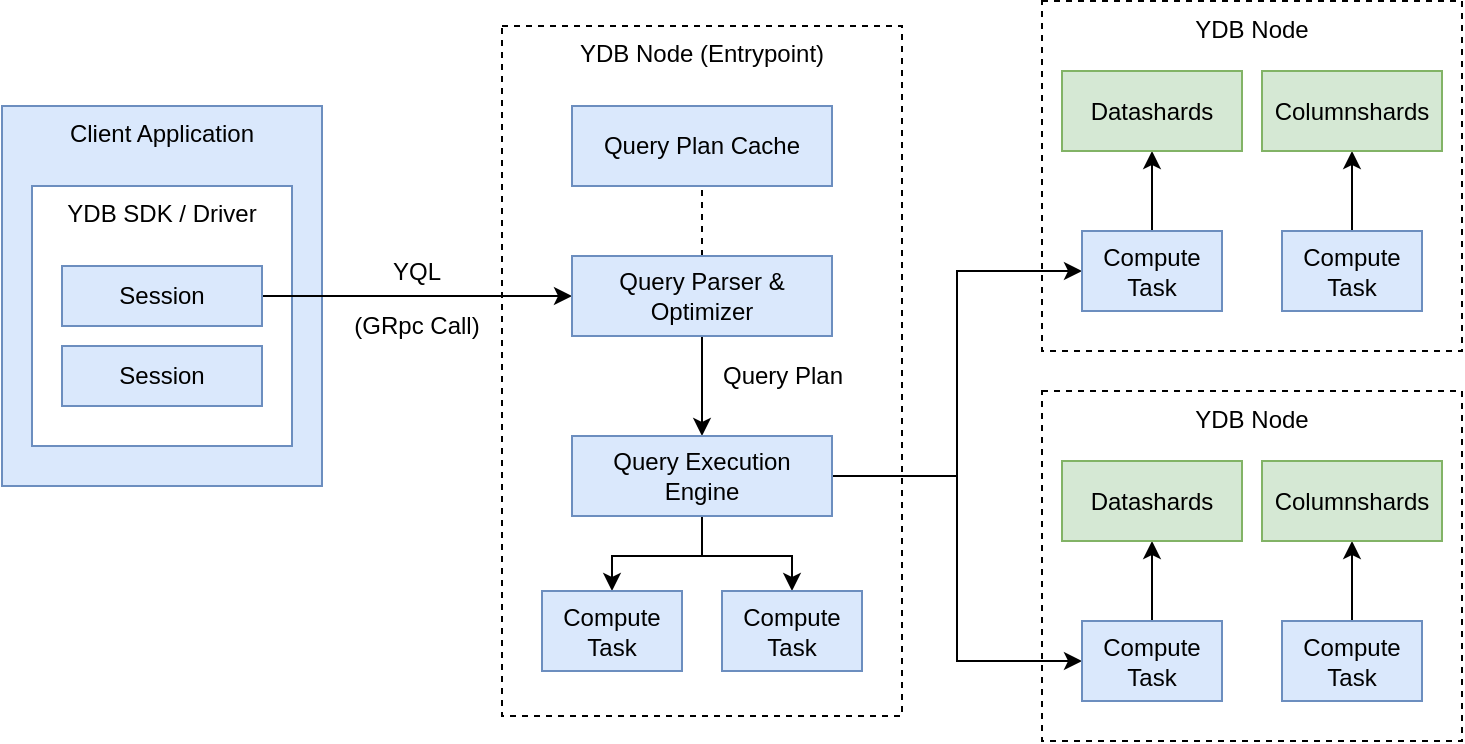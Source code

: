 <mxfile version="26.1.0">
  <diagram name="YDB Query Execution" id="VA4aEMhLpSQhZLtYT9ai">
    <mxGraphModel dx="1853" dy="696" grid="1" gridSize="10" guides="1" tooltips="1" connect="1" arrows="1" fold="1" page="1" pageScale="1" pageWidth="827" pageHeight="1169" math="0" shadow="0">
      <root>
        <mxCell id="0" />
        <mxCell id="1" parent="0" />
        <mxCell id="M2VwiEWQkAIFONeX4CcQ-71" value="YDB Node" style="dashed=1;rounded=0;whiteSpace=wrap;html=1;strokeColor=#000000;verticalAlign=top;" vertex="1" parent="1">
          <mxGeometry x="-80" y="352.5" width="210" height="175" as="geometry" />
        </mxCell>
        <mxCell id="M2VwiEWQkAIFONeX4CcQ-57" value="YDB Node" style="dashed=1;rounded=0;whiteSpace=wrap;html=1;strokeColor=#000000;verticalAlign=top;" vertex="1" parent="1">
          <mxGeometry x="-80" y="157.5" width="210" height="175" as="geometry" />
        </mxCell>
        <mxCell id="M2VwiEWQkAIFONeX4CcQ-46" value="YDB Node (Entrypoint)" style="dashed=1;rounded=0;whiteSpace=wrap;html=1;strokeColor=#000000;verticalAlign=top;" vertex="1" parent="1">
          <mxGeometry x="-350" y="170" width="200" height="345" as="geometry" />
        </mxCell>
        <mxCell id="M2VwiEWQkAIFONeX4CcQ-19" value="Client Application" style="rounded=0;whiteSpace=wrap;html=1;fillColor=#dae8fc;strokeColor=#6c8ebf;verticalAlign=top;" vertex="1" parent="1">
          <mxGeometry x="-600" y="210" width="160" height="190" as="geometry" />
        </mxCell>
        <mxCell id="M2VwiEWQkAIFONeX4CcQ-39" value="YDB SDK / Driver" style="rounded=0;whiteSpace=wrap;html=1;fillColor=#FFFFFF;strokeColor=#6c8ebf;verticalAlign=top;" vertex="1" parent="1">
          <mxGeometry x="-585" y="250" width="130" height="130" as="geometry" />
        </mxCell>
        <mxCell id="M2VwiEWQkAIFONeX4CcQ-51" style="edgeStyle=orthogonalEdgeStyle;rounded=0;orthogonalLoop=1;jettySize=auto;html=1;exitX=1;exitY=0.5;exitDx=0;exitDy=0;entryX=0;entryY=0.5;entryDx=0;entryDy=0;" edge="1" parent="1" source="M2VwiEWQkAIFONeX4CcQ-44" target="M2VwiEWQkAIFONeX4CcQ-49">
          <mxGeometry relative="1" as="geometry" />
        </mxCell>
        <mxCell id="M2VwiEWQkAIFONeX4CcQ-44" value="Session" style="rounded=0;whiteSpace=wrap;html=1;fillColor=#dae8fc;strokeColor=#6c8ebf;" vertex="1" parent="1">
          <mxGeometry x="-570" y="290" width="100" height="30" as="geometry" />
        </mxCell>
        <mxCell id="M2VwiEWQkAIFONeX4CcQ-45" value="Session" style="rounded=0;whiteSpace=wrap;html=1;fillColor=#dae8fc;strokeColor=#6c8ebf;" vertex="1" parent="1">
          <mxGeometry x="-570" y="330" width="100" height="30" as="geometry" />
        </mxCell>
        <mxCell id="M2VwiEWQkAIFONeX4CcQ-54" style="edgeStyle=orthogonalEdgeStyle;rounded=0;orthogonalLoop=1;jettySize=auto;html=1;exitX=0.5;exitY=0;exitDx=0;exitDy=0;entryX=0.5;entryY=1;entryDx=0;entryDy=0;dashed=1;endArrow=none;startFill=0;" edge="1" parent="1" source="M2VwiEWQkAIFONeX4CcQ-49" target="M2VwiEWQkAIFONeX4CcQ-53">
          <mxGeometry relative="1" as="geometry" />
        </mxCell>
        <mxCell id="M2VwiEWQkAIFONeX4CcQ-78" style="edgeStyle=orthogonalEdgeStyle;rounded=0;orthogonalLoop=1;jettySize=auto;html=1;exitX=0.5;exitY=1;exitDx=0;exitDy=0;entryX=0.5;entryY=0;entryDx=0;entryDy=0;" edge="1" parent="1" source="M2VwiEWQkAIFONeX4CcQ-49" target="M2VwiEWQkAIFONeX4CcQ-55">
          <mxGeometry relative="1" as="geometry" />
        </mxCell>
        <mxCell id="M2VwiEWQkAIFONeX4CcQ-49" value="Query Parser &amp; Optimizer" style="rounded=0;whiteSpace=wrap;html=1;fillColor=#dae8fc;strokeColor=#6c8ebf;" vertex="1" parent="1">
          <mxGeometry x="-315" y="285" width="130" height="40" as="geometry" />
        </mxCell>
        <mxCell id="M2VwiEWQkAIFONeX4CcQ-53" value="Query Plan Cache" style="rounded=0;whiteSpace=wrap;html=1;fillColor=#dae8fc;strokeColor=#6c8ebf;" vertex="1" parent="1">
          <mxGeometry x="-315" y="210" width="130" height="40" as="geometry" />
        </mxCell>
        <mxCell id="M2VwiEWQkAIFONeX4CcQ-80" style="edgeStyle=orthogonalEdgeStyle;rounded=0;orthogonalLoop=1;jettySize=auto;html=1;exitX=1;exitY=0.5;exitDx=0;exitDy=0;entryX=0;entryY=0.5;entryDx=0;entryDy=0;" edge="1" parent="1" source="M2VwiEWQkAIFONeX4CcQ-55" target="M2VwiEWQkAIFONeX4CcQ-63">
          <mxGeometry relative="1" as="geometry" />
        </mxCell>
        <mxCell id="M2VwiEWQkAIFONeX4CcQ-81" style="edgeStyle=orthogonalEdgeStyle;rounded=0;orthogonalLoop=1;jettySize=auto;html=1;exitX=1;exitY=0.5;exitDx=0;exitDy=0;entryX=0;entryY=0.5;entryDx=0;entryDy=0;" edge="1" parent="1" source="M2VwiEWQkAIFONeX4CcQ-55" target="M2VwiEWQkAIFONeX4CcQ-73">
          <mxGeometry relative="1" as="geometry" />
        </mxCell>
        <mxCell id="M2VwiEWQkAIFONeX4CcQ-85" style="edgeStyle=orthogonalEdgeStyle;rounded=0;orthogonalLoop=1;jettySize=auto;html=1;exitX=0.5;exitY=1;exitDx=0;exitDy=0;entryX=0.5;entryY=0;entryDx=0;entryDy=0;" edge="1" parent="1" source="M2VwiEWQkAIFONeX4CcQ-55" target="M2VwiEWQkAIFONeX4CcQ-83">
          <mxGeometry relative="1" as="geometry">
            <Array as="points">
              <mxPoint x="-250" y="435" />
              <mxPoint x="-295" y="435" />
            </Array>
          </mxGeometry>
        </mxCell>
        <mxCell id="M2VwiEWQkAIFONeX4CcQ-86" style="edgeStyle=orthogonalEdgeStyle;rounded=0;orthogonalLoop=1;jettySize=auto;html=1;exitX=0.5;exitY=1;exitDx=0;exitDy=0;entryX=0.5;entryY=0;entryDx=0;entryDy=0;" edge="1" parent="1" source="M2VwiEWQkAIFONeX4CcQ-55" target="M2VwiEWQkAIFONeX4CcQ-84">
          <mxGeometry relative="1" as="geometry">
            <Array as="points">
              <mxPoint x="-250" y="435" />
              <mxPoint x="-205" y="435" />
            </Array>
          </mxGeometry>
        </mxCell>
        <mxCell id="M2VwiEWQkAIFONeX4CcQ-55" value="Query Execution Engine" style="rounded=0;whiteSpace=wrap;html=1;fillColor=#dae8fc;strokeColor=#6c8ebf;" vertex="1" parent="1">
          <mxGeometry x="-315" y="375" width="130" height="40" as="geometry" />
        </mxCell>
        <mxCell id="M2VwiEWQkAIFONeX4CcQ-56" value="(GRpc Call)" style="text;html=1;strokeColor=none;fillColor=none;align=center;verticalAlign=middle;" vertex="1" connectable="0" parent="1">
          <mxGeometry x="-418.5" y="320" width="50" as="geometry" />
        </mxCell>
        <mxCell id="M2VwiEWQkAIFONeX4CcQ-69" style="edgeStyle=orthogonalEdgeStyle;rounded=0;orthogonalLoop=1;jettySize=auto;html=1;exitX=0.5;exitY=0;exitDx=0;exitDy=0;entryX=0.5;entryY=1;entryDx=0;entryDy=0;" edge="1" parent="1" source="M2VwiEWQkAIFONeX4CcQ-63" target="M2VwiEWQkAIFONeX4CcQ-68">
          <mxGeometry relative="1" as="geometry" />
        </mxCell>
        <mxCell id="M2VwiEWQkAIFONeX4CcQ-63" value="Compute&lt;br&gt;Task" style="rounded=0;whiteSpace=wrap;html=1;fillColor=#dae8fc;strokeColor=#6c8ebf;" vertex="1" parent="1">
          <mxGeometry x="-60" y="272.5" width="70" height="40" as="geometry" />
        </mxCell>
        <mxCell id="M2VwiEWQkAIFONeX4CcQ-70" style="edgeStyle=orthogonalEdgeStyle;rounded=0;orthogonalLoop=1;jettySize=auto;html=1;exitX=0.5;exitY=0;exitDx=0;exitDy=0;entryX=0.5;entryY=1;entryDx=0;entryDy=0;" edge="1" parent="1" source="M2VwiEWQkAIFONeX4CcQ-64" target="M2VwiEWQkAIFONeX4CcQ-67">
          <mxGeometry relative="1" as="geometry" />
        </mxCell>
        <mxCell id="M2VwiEWQkAIFONeX4CcQ-64" value="Compute&lt;br&gt;Task" style="rounded=0;whiteSpace=wrap;html=1;fillColor=#dae8fc;strokeColor=#6c8ebf;" vertex="1" parent="1">
          <mxGeometry x="40" y="272.5" width="70" height="40" as="geometry" />
        </mxCell>
        <mxCell id="M2VwiEWQkAIFONeX4CcQ-67" value="Columnshards" style="rounded=0;whiteSpace=wrap;html=1;fillColor=#d5e8d4;strokeColor=#82b366;" vertex="1" parent="1">
          <mxGeometry x="30" y="192.5" width="90" height="40" as="geometry" />
        </mxCell>
        <mxCell id="M2VwiEWQkAIFONeX4CcQ-68" value="Datashards" style="rounded=0;whiteSpace=wrap;html=1;fillColor=#d5e8d4;strokeColor=#82b366;" vertex="1" parent="1">
          <mxGeometry x="-70" y="192.5" width="90" height="40" as="geometry" />
        </mxCell>
        <mxCell id="M2VwiEWQkAIFONeX4CcQ-72" style="edgeStyle=orthogonalEdgeStyle;rounded=0;orthogonalLoop=1;jettySize=auto;html=1;exitX=0.5;exitY=0;exitDx=0;exitDy=0;entryX=0.5;entryY=1;entryDx=0;entryDy=0;" edge="1" parent="1" source="M2VwiEWQkAIFONeX4CcQ-73" target="M2VwiEWQkAIFONeX4CcQ-77">
          <mxGeometry relative="1" as="geometry" />
        </mxCell>
        <mxCell id="M2VwiEWQkAIFONeX4CcQ-73" value="Compute&lt;br&gt;Task" style="rounded=0;whiteSpace=wrap;html=1;fillColor=#dae8fc;strokeColor=#6c8ebf;" vertex="1" parent="1">
          <mxGeometry x="-60" y="467.5" width="70" height="40" as="geometry" />
        </mxCell>
        <mxCell id="M2VwiEWQkAIFONeX4CcQ-74" style="edgeStyle=orthogonalEdgeStyle;rounded=0;orthogonalLoop=1;jettySize=auto;html=1;exitX=0.5;exitY=0;exitDx=0;exitDy=0;entryX=0.5;entryY=1;entryDx=0;entryDy=0;" edge="1" parent="1" source="M2VwiEWQkAIFONeX4CcQ-75" target="M2VwiEWQkAIFONeX4CcQ-76">
          <mxGeometry relative="1" as="geometry" />
        </mxCell>
        <mxCell id="M2VwiEWQkAIFONeX4CcQ-75" value="Compute&lt;br&gt;Task" style="rounded=0;whiteSpace=wrap;html=1;fillColor=#dae8fc;strokeColor=#6c8ebf;" vertex="1" parent="1">
          <mxGeometry x="40" y="467.5" width="70" height="40" as="geometry" />
        </mxCell>
        <mxCell id="M2VwiEWQkAIFONeX4CcQ-76" value="Columnshards" style="rounded=0;whiteSpace=wrap;html=1;fillColor=#d5e8d4;strokeColor=#82b366;" vertex="1" parent="1">
          <mxGeometry x="30" y="387.5" width="90" height="40" as="geometry" />
        </mxCell>
        <mxCell id="M2VwiEWQkAIFONeX4CcQ-77" value="Datashards" style="rounded=0;whiteSpace=wrap;html=1;fillColor=#d5e8d4;strokeColor=#82b366;" vertex="1" parent="1">
          <mxGeometry x="-70" y="387.5" width="90" height="40" as="geometry" />
        </mxCell>
        <mxCell id="M2VwiEWQkAIFONeX4CcQ-79" value="Query Plan" style="text;html=1;strokeColor=none;fillColor=none;align=center;verticalAlign=middle;" vertex="1" connectable="0" parent="1">
          <mxGeometry x="-240" y="337.5" width="60" height="15" as="geometry" />
        </mxCell>
        <mxCell id="M2VwiEWQkAIFONeX4CcQ-82" value="YQL" style="text;html=1;strokeColor=none;fillColor=none;align=center;verticalAlign=middle;" vertex="1" connectable="0" parent="1">
          <mxGeometry x="-420" y="292.5" width="53" as="geometry" />
        </mxCell>
        <mxCell id="M2VwiEWQkAIFONeX4CcQ-83" value="Compute&lt;br&gt;Task" style="rounded=0;whiteSpace=wrap;html=1;fillColor=#dae8fc;strokeColor=#6c8ebf;" vertex="1" parent="1">
          <mxGeometry x="-330" y="452.5" width="70" height="40" as="geometry" />
        </mxCell>
        <mxCell id="M2VwiEWQkAIFONeX4CcQ-84" value="Compute&lt;br&gt;Task" style="rounded=0;whiteSpace=wrap;html=1;fillColor=#dae8fc;strokeColor=#6c8ebf;" vertex="1" parent="1">
          <mxGeometry x="-240" y="452.5" width="70" height="40" as="geometry" />
        </mxCell>
      </root>
    </mxGraphModel>
  </diagram>
</mxfile>
